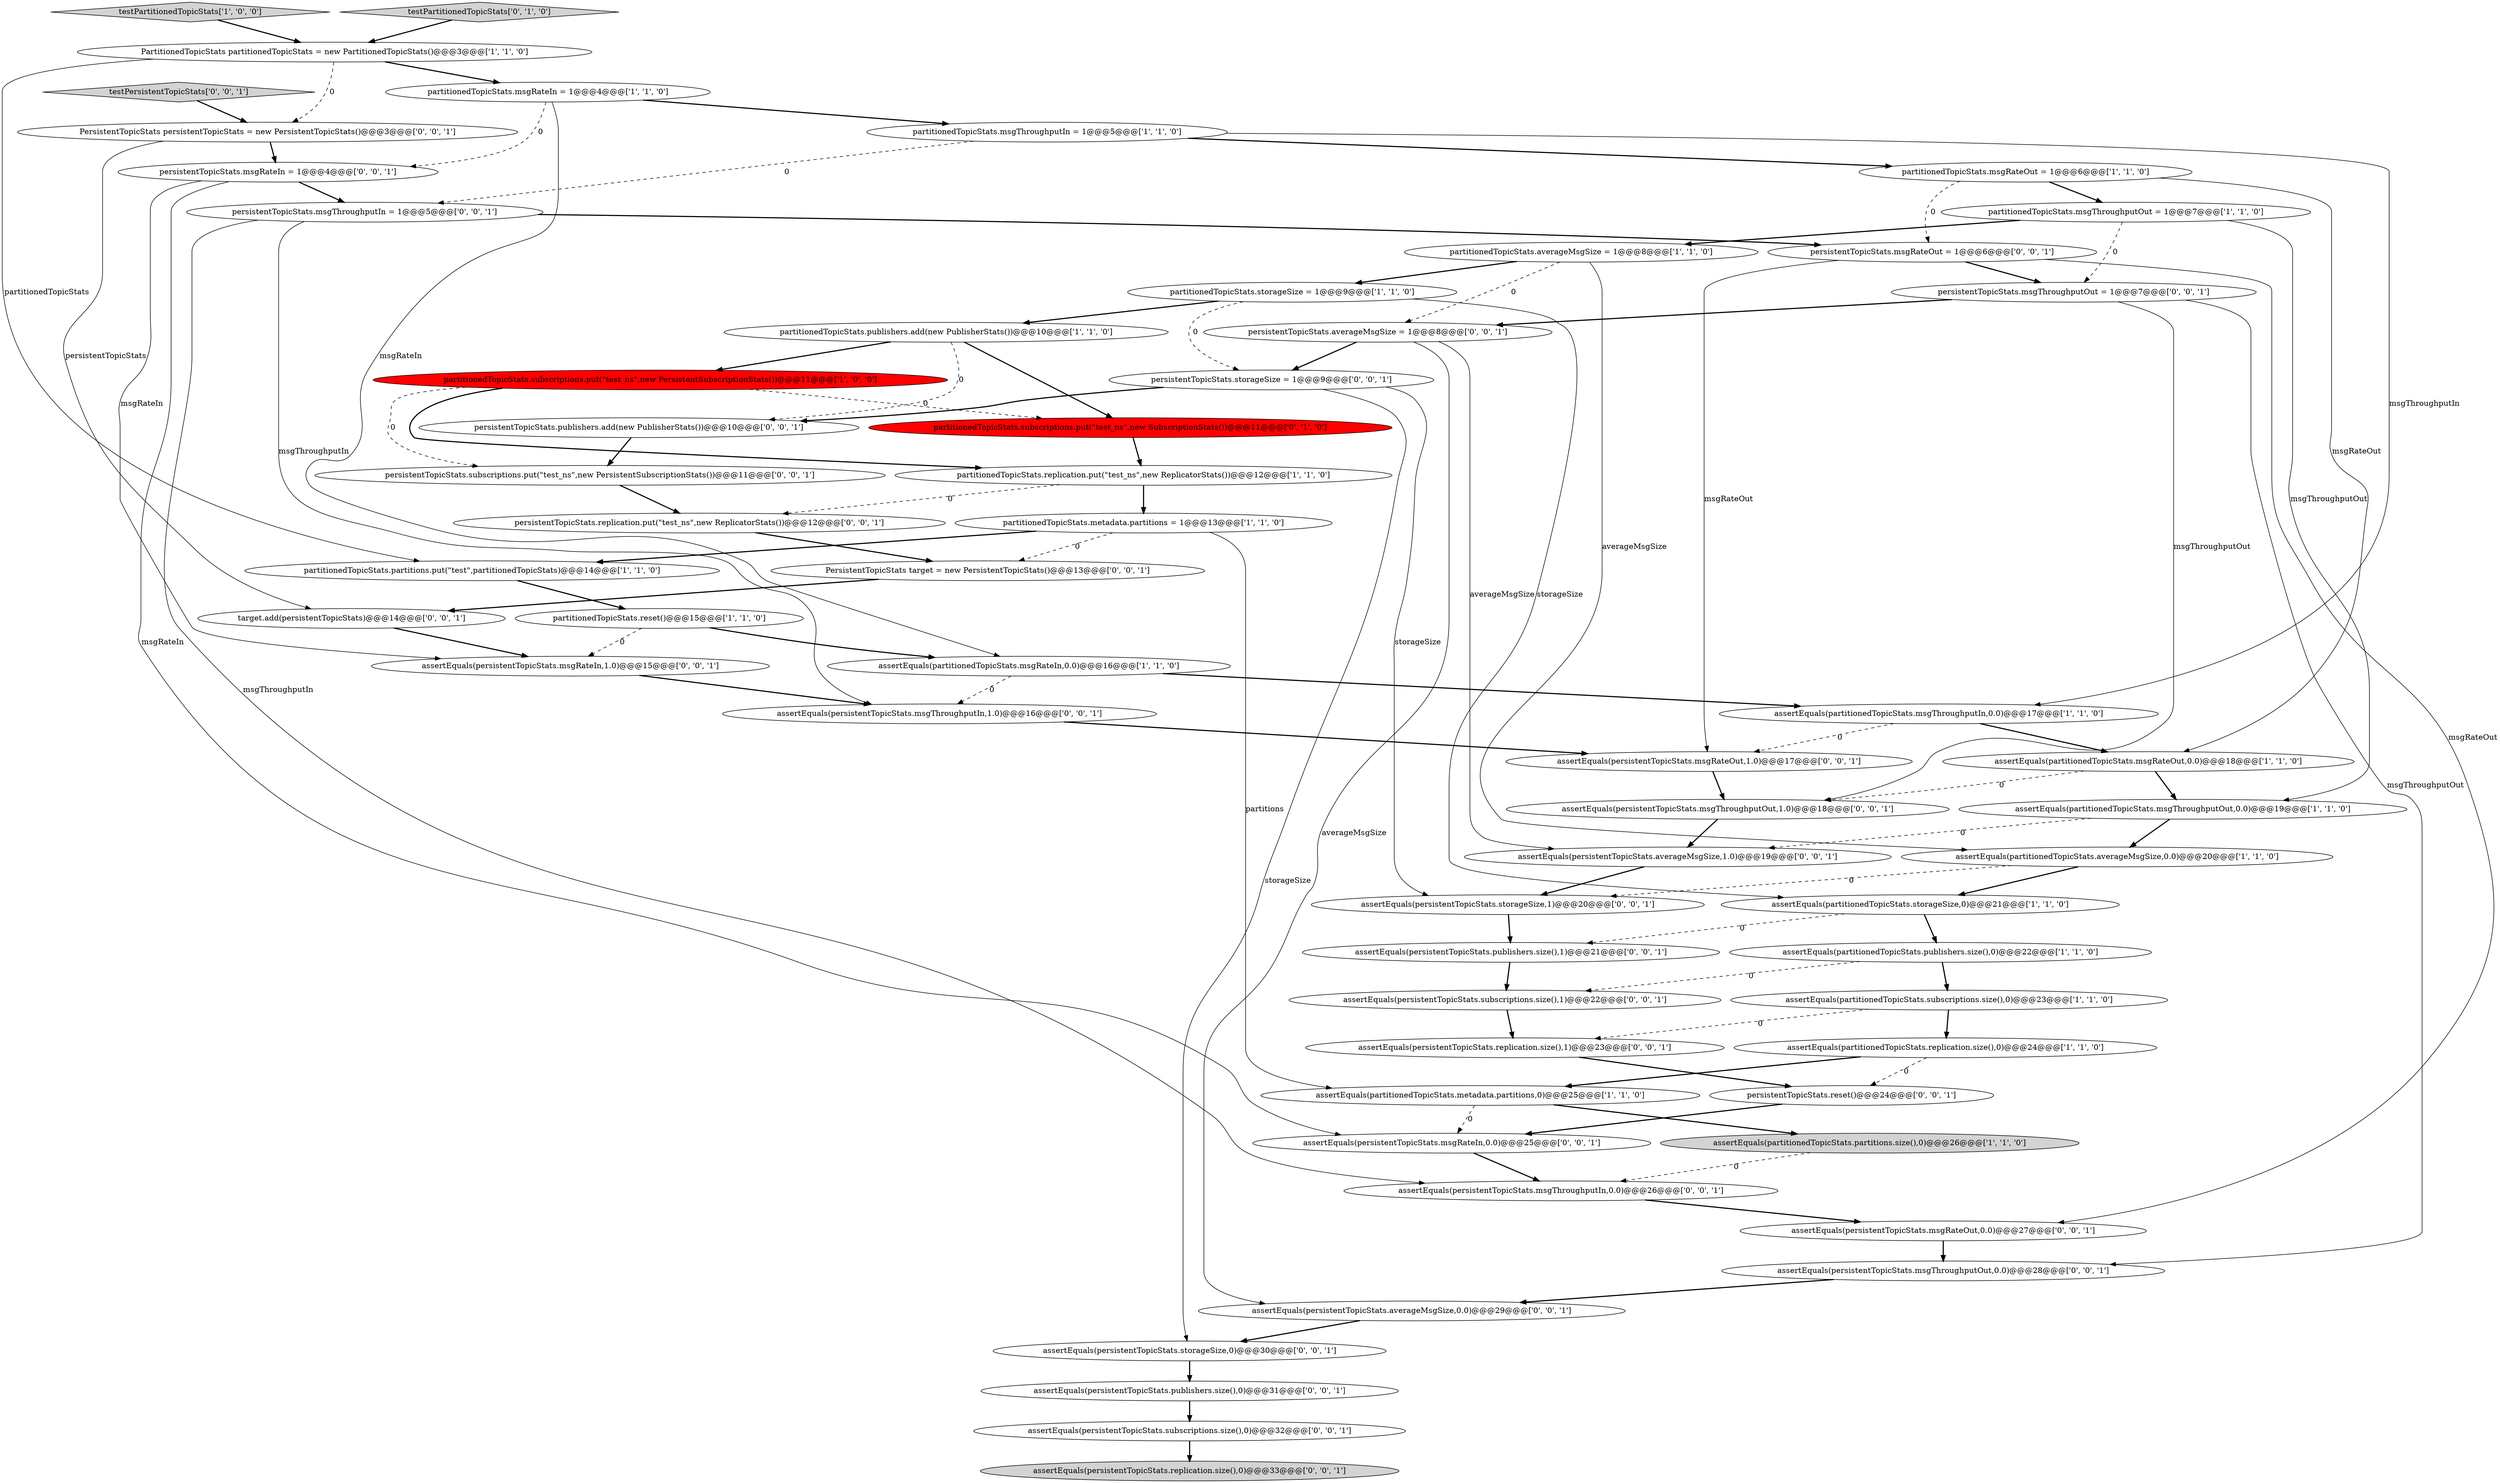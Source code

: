 digraph {
20 [style = filled, label = "partitionedTopicStats.partitions.put(\"test\",partitionedTopicStats)@@@14@@@['1', '1', '0']", fillcolor = white, shape = ellipse image = "AAA0AAABBB1BBB"];
2 [style = filled, label = "assertEquals(partitionedTopicStats.msgRateIn,0.0)@@@16@@@['1', '1', '0']", fillcolor = white, shape = ellipse image = "AAA0AAABBB1BBB"];
58 [style = filled, label = "target.add(persistentTopicStats)@@@14@@@['0', '0', '1']", fillcolor = white, shape = ellipse image = "AAA0AAABBB3BBB"];
0 [style = filled, label = "assertEquals(partitionedTopicStats.msgThroughputIn,0.0)@@@17@@@['1', '1', '0']", fillcolor = white, shape = ellipse image = "AAA0AAABBB1BBB"];
4 [style = filled, label = "assertEquals(partitionedTopicStats.subscriptions.size(),0)@@@23@@@['1', '1', '0']", fillcolor = white, shape = ellipse image = "AAA0AAABBB1BBB"];
49 [style = filled, label = "assertEquals(persistentTopicStats.publishers.size(),0)@@@31@@@['0', '0', '1']", fillcolor = white, shape = ellipse image = "AAA0AAABBB3BBB"];
35 [style = filled, label = "persistentTopicStats.replication.put(\"test_ns\",new ReplicatorStats())@@@12@@@['0', '0', '1']", fillcolor = white, shape = ellipse image = "AAA0AAABBB3BBB"];
9 [style = filled, label = "partitionedTopicStats.msgRateOut = 1@@@6@@@['1', '1', '0']", fillcolor = white, shape = ellipse image = "AAA0AAABBB1BBB"];
42 [style = filled, label = "assertEquals(persistentTopicStats.replication.size(),0)@@@33@@@['0', '0', '1']", fillcolor = lightgray, shape = ellipse image = "AAA0AAABBB3BBB"];
50 [style = filled, label = "assertEquals(persistentTopicStats.averageMsgSize,1.0)@@@19@@@['0', '0', '1']", fillcolor = white, shape = ellipse image = "AAA0AAABBB3BBB"];
13 [style = filled, label = "partitionedTopicStats.reset()@@@15@@@['1', '1', '0']", fillcolor = white, shape = ellipse image = "AAA0AAABBB1BBB"];
3 [style = filled, label = "partitionedTopicStats.msgRateIn = 1@@@4@@@['1', '1', '0']", fillcolor = white, shape = ellipse image = "AAA0AAABBB1BBB"];
26 [style = filled, label = "partitionedTopicStats.subscriptions.put(\"test_ns\",new SubscriptionStats())@@@11@@@['0', '1', '0']", fillcolor = red, shape = ellipse image = "AAA1AAABBB2BBB"];
18 [style = filled, label = "assertEquals(partitionedTopicStats.partitions.size(),0)@@@26@@@['1', '1', '0']", fillcolor = lightgray, shape = ellipse image = "AAA0AAABBB1BBB"];
12 [style = filled, label = "partitionedTopicStats.metadata.partitions = 1@@@13@@@['1', '1', '0']", fillcolor = white, shape = ellipse image = "AAA0AAABBB1BBB"];
47 [style = filled, label = "assertEquals(persistentTopicStats.storageSize,1)@@@20@@@['0', '0', '1']", fillcolor = white, shape = ellipse image = "AAA0AAABBB3BBB"];
31 [style = filled, label = "persistentTopicStats.publishers.add(new PublisherStats())@@@10@@@['0', '0', '1']", fillcolor = white, shape = ellipse image = "AAA0AAABBB3BBB"];
41 [style = filled, label = "persistentTopicStats.storageSize = 1@@@9@@@['0', '0', '1']", fillcolor = white, shape = ellipse image = "AAA0AAABBB3BBB"];
21 [style = filled, label = "assertEquals(partitionedTopicStats.metadata.partitions,0)@@@25@@@['1', '1', '0']", fillcolor = white, shape = ellipse image = "AAA0AAABBB1BBB"];
32 [style = filled, label = "persistentTopicStats.subscriptions.put(\"test_ns\",new PersistentSubscriptionStats())@@@11@@@['0', '0', '1']", fillcolor = white, shape = ellipse image = "AAA0AAABBB3BBB"];
46 [style = filled, label = "assertEquals(persistentTopicStats.subscriptions.size(),1)@@@22@@@['0', '0', '1']", fillcolor = white, shape = ellipse image = "AAA0AAABBB3BBB"];
52 [style = filled, label = "assertEquals(persistentTopicStats.msgRateOut,1.0)@@@17@@@['0', '0', '1']", fillcolor = white, shape = ellipse image = "AAA0AAABBB3BBB"];
45 [style = filled, label = "assertEquals(persistentTopicStats.msgRateOut,0.0)@@@27@@@['0', '0', '1']", fillcolor = white, shape = ellipse image = "AAA0AAABBB3BBB"];
19 [style = filled, label = "partitionedTopicStats.publishers.add(new PublisherStats())@@@10@@@['1', '1', '0']", fillcolor = white, shape = ellipse image = "AAA0AAABBB1BBB"];
55 [style = filled, label = "persistentTopicStats.msgThroughputOut = 1@@@7@@@['0', '0', '1']", fillcolor = white, shape = ellipse image = "AAA0AAABBB3BBB"];
28 [style = filled, label = "persistentTopicStats.reset()@@@24@@@['0', '0', '1']", fillcolor = white, shape = ellipse image = "AAA0AAABBB3BBB"];
10 [style = filled, label = "partitionedTopicStats.msgThroughputOut = 1@@@7@@@['1', '1', '0']", fillcolor = white, shape = ellipse image = "AAA0AAABBB1BBB"];
17 [style = filled, label = "partitionedTopicStats.replication.put(\"test_ns\",new ReplicatorStats())@@@12@@@['1', '1', '0']", fillcolor = white, shape = ellipse image = "AAA0AAABBB1BBB"];
57 [style = filled, label = "assertEquals(persistentTopicStats.msgThroughputOut,1.0)@@@18@@@['0', '0', '1']", fillcolor = white, shape = ellipse image = "AAA0AAABBB3BBB"];
54 [style = filled, label = "persistentTopicStats.msgRateIn = 1@@@4@@@['0', '0', '1']", fillcolor = white, shape = ellipse image = "AAA0AAABBB3BBB"];
51 [style = filled, label = "PersistentTopicStats target = new PersistentTopicStats()@@@13@@@['0', '0', '1']", fillcolor = white, shape = ellipse image = "AAA0AAABBB3BBB"];
23 [style = filled, label = "testPartitionedTopicStats['1', '0', '0']", fillcolor = lightgray, shape = diamond image = "AAA0AAABBB1BBB"];
1 [style = filled, label = "assertEquals(partitionedTopicStats.storageSize,0)@@@21@@@['1', '1', '0']", fillcolor = white, shape = ellipse image = "AAA0AAABBB1BBB"];
38 [style = filled, label = "assertEquals(persistentTopicStats.msgThroughputOut,0.0)@@@28@@@['0', '0', '1']", fillcolor = white, shape = ellipse image = "AAA0AAABBB3BBB"];
40 [style = filled, label = "assertEquals(persistentTopicStats.msgRateIn,0.0)@@@25@@@['0', '0', '1']", fillcolor = white, shape = ellipse image = "AAA0AAABBB3BBB"];
16 [style = filled, label = "partitionedTopicStats.subscriptions.put(\"test_ns\",new PersistentSubscriptionStats())@@@11@@@['1', '0', '0']", fillcolor = red, shape = ellipse image = "AAA1AAABBB1BBB"];
30 [style = filled, label = "assertEquals(persistentTopicStats.publishers.size(),1)@@@21@@@['0', '0', '1']", fillcolor = white, shape = ellipse image = "AAA0AAABBB3BBB"];
24 [style = filled, label = "assertEquals(partitionedTopicStats.publishers.size(),0)@@@22@@@['1', '1', '0']", fillcolor = white, shape = ellipse image = "AAA0AAABBB1BBB"];
11 [style = filled, label = "partitionedTopicStats.storageSize = 1@@@9@@@['1', '1', '0']", fillcolor = white, shape = ellipse image = "AAA0AAABBB1BBB"];
7 [style = filled, label = "partitionedTopicStats.averageMsgSize = 1@@@8@@@['1', '1', '0']", fillcolor = white, shape = ellipse image = "AAA0AAABBB1BBB"];
56 [style = filled, label = "assertEquals(persistentTopicStats.msgThroughputIn,1.0)@@@16@@@['0', '0', '1']", fillcolor = white, shape = ellipse image = "AAA0AAABBB3BBB"];
27 [style = filled, label = "assertEquals(persistentTopicStats.storageSize,0)@@@30@@@['0', '0', '1']", fillcolor = white, shape = ellipse image = "AAA0AAABBB3BBB"];
29 [style = filled, label = "PersistentTopicStats persistentTopicStats = new PersistentTopicStats()@@@3@@@['0', '0', '1']", fillcolor = white, shape = ellipse image = "AAA0AAABBB3BBB"];
39 [style = filled, label = "persistentTopicStats.averageMsgSize = 1@@@8@@@['0', '0', '1']", fillcolor = white, shape = ellipse image = "AAA0AAABBB3BBB"];
34 [style = filled, label = "persistentTopicStats.msgRateOut = 1@@@6@@@['0', '0', '1']", fillcolor = white, shape = ellipse image = "AAA0AAABBB3BBB"];
48 [style = filled, label = "assertEquals(persistentTopicStats.subscriptions.size(),0)@@@32@@@['0', '0', '1']", fillcolor = white, shape = ellipse image = "AAA0AAABBB3BBB"];
15 [style = filled, label = "assertEquals(partitionedTopicStats.replication.size(),0)@@@24@@@['1', '1', '0']", fillcolor = white, shape = ellipse image = "AAA0AAABBB1BBB"];
36 [style = filled, label = "testPersistentTopicStats['0', '0', '1']", fillcolor = lightgray, shape = diamond image = "AAA0AAABBB3BBB"];
22 [style = filled, label = "assertEquals(partitionedTopicStats.msgThroughputOut,0.0)@@@19@@@['1', '1', '0']", fillcolor = white, shape = ellipse image = "AAA0AAABBB1BBB"];
5 [style = filled, label = "assertEquals(partitionedTopicStats.msgRateOut,0.0)@@@18@@@['1', '1', '0']", fillcolor = white, shape = ellipse image = "AAA0AAABBB1BBB"];
43 [style = filled, label = "assertEquals(persistentTopicStats.msgRateIn,1.0)@@@15@@@['0', '0', '1']", fillcolor = white, shape = ellipse image = "AAA0AAABBB3BBB"];
6 [style = filled, label = "partitionedTopicStats.msgThroughputIn = 1@@@5@@@['1', '1', '0']", fillcolor = white, shape = ellipse image = "AAA0AAABBB1BBB"];
53 [style = filled, label = "assertEquals(persistentTopicStats.replication.size(),1)@@@23@@@['0', '0', '1']", fillcolor = white, shape = ellipse image = "AAA0AAABBB3BBB"];
25 [style = filled, label = "testPartitionedTopicStats['0', '1', '0']", fillcolor = lightgray, shape = diamond image = "AAA0AAABBB2BBB"];
14 [style = filled, label = "assertEquals(partitionedTopicStats.averageMsgSize,0.0)@@@20@@@['1', '1', '0']", fillcolor = white, shape = ellipse image = "AAA0AAABBB1BBB"];
33 [style = filled, label = "persistentTopicStats.msgThroughputIn = 1@@@5@@@['0', '0', '1']", fillcolor = white, shape = ellipse image = "AAA0AAABBB3BBB"];
44 [style = filled, label = "assertEquals(persistentTopicStats.averageMsgSize,0.0)@@@29@@@['0', '0', '1']", fillcolor = white, shape = ellipse image = "AAA0AAABBB3BBB"];
8 [style = filled, label = "PartitionedTopicStats partitionedTopicStats = new PartitionedTopicStats()@@@3@@@['1', '1', '0']", fillcolor = white, shape = ellipse image = "AAA0AAABBB1BBB"];
37 [style = filled, label = "assertEquals(persistentTopicStats.msgThroughputIn,0.0)@@@26@@@['0', '0', '1']", fillcolor = white, shape = ellipse image = "AAA0AAABBB3BBB"];
32->35 [style = bold, label=""];
56->52 [style = bold, label=""];
16->32 [style = dashed, label="0"];
38->44 [style = bold, label=""];
15->21 [style = bold, label=""];
36->29 [style = bold, label=""];
17->35 [style = dashed, label="0"];
4->15 [style = bold, label=""];
34->45 [style = solid, label="msgRateOut"];
49->48 [style = bold, label=""];
9->10 [style = bold, label=""];
27->49 [style = bold, label=""];
21->18 [style = bold, label=""];
6->0 [style = solid, label="msgThroughputIn"];
16->26 [style = dashed, label="0"];
55->38 [style = solid, label="msgThroughputOut"];
30->46 [style = bold, label=""];
45->38 [style = bold, label=""];
54->33 [style = bold, label=""];
40->37 [style = bold, label=""];
3->54 [style = dashed, label="0"];
4->53 [style = dashed, label="0"];
7->11 [style = bold, label=""];
33->56 [style = solid, label="msgThroughputIn"];
15->28 [style = dashed, label="0"];
26->17 [style = bold, label=""];
24->46 [style = dashed, label="0"];
14->47 [style = dashed, label="0"];
7->14 [style = solid, label="averageMsgSize"];
2->56 [style = dashed, label="0"];
3->2 [style = solid, label="msgRateIn"];
16->17 [style = bold, label=""];
51->58 [style = bold, label=""];
23->8 [style = bold, label=""];
10->7 [style = bold, label=""];
6->33 [style = dashed, label="0"];
9->34 [style = dashed, label="0"];
10->22 [style = solid, label="msgThroughputOut"];
33->37 [style = solid, label="msgThroughputIn"];
19->26 [style = bold, label=""];
18->37 [style = dashed, label="0"];
39->41 [style = bold, label=""];
37->45 [style = bold, label=""];
7->39 [style = dashed, label="0"];
22->14 [style = bold, label=""];
5->22 [style = bold, label=""];
35->51 [style = bold, label=""];
39->50 [style = solid, label="averageMsgSize"];
8->20 [style = solid, label="partitionedTopicStats"];
10->55 [style = dashed, label="0"];
39->44 [style = solid, label="averageMsgSize"];
20->13 [style = bold, label=""];
29->58 [style = solid, label="persistentTopicStats"];
58->43 [style = bold, label=""];
13->43 [style = dashed, label="0"];
1->30 [style = dashed, label="0"];
31->32 [style = bold, label=""];
9->5 [style = solid, label="msgRateOut"];
8->3 [style = bold, label=""];
11->1 [style = solid, label="storageSize"];
41->47 [style = solid, label="storageSize"];
12->20 [style = bold, label=""];
3->6 [style = bold, label=""];
5->57 [style = dashed, label="0"];
34->55 [style = bold, label=""];
55->39 [style = bold, label=""];
54->40 [style = solid, label="msgRateIn"];
29->54 [style = bold, label=""];
34->52 [style = solid, label="msgRateOut"];
19->16 [style = bold, label=""];
54->43 [style = solid, label="msgRateIn"];
0->52 [style = dashed, label="0"];
17->12 [style = bold, label=""];
2->0 [style = bold, label=""];
41->31 [style = bold, label=""];
53->28 [style = bold, label=""];
8->29 [style = dashed, label="0"];
0->5 [style = bold, label=""];
55->57 [style = solid, label="msgThroughputOut"];
13->2 [style = bold, label=""];
19->31 [style = dashed, label="0"];
28->40 [style = bold, label=""];
57->50 [style = bold, label=""];
12->51 [style = dashed, label="0"];
46->53 [style = bold, label=""];
11->19 [style = bold, label=""];
48->42 [style = bold, label=""];
22->50 [style = dashed, label="0"];
41->27 [style = solid, label="storageSize"];
14->1 [style = bold, label=""];
47->30 [style = bold, label=""];
24->4 [style = bold, label=""];
1->24 [style = bold, label=""];
50->47 [style = bold, label=""];
12->21 [style = solid, label="partitions"];
21->40 [style = dashed, label="0"];
11->41 [style = dashed, label="0"];
25->8 [style = bold, label=""];
6->9 [style = bold, label=""];
52->57 [style = bold, label=""];
44->27 [style = bold, label=""];
33->34 [style = bold, label=""];
43->56 [style = bold, label=""];
}
